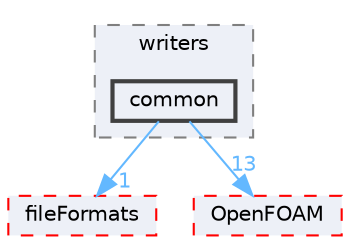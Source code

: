 digraph "src/meshTools/coordSet/writers/common"
{
 // LATEX_PDF_SIZE
  bgcolor="transparent";
  edge [fontname=Helvetica,fontsize=10,labelfontname=Helvetica,labelfontsize=10];
  node [fontname=Helvetica,fontsize=10,shape=box,height=0.2,width=0.4];
  compound=true
  subgraph clusterdir_4f73cdbff3f5f1736580746c135dd6b5 {
    graph [ bgcolor="#edf0f7", pencolor="grey50", label="writers", fontname=Helvetica,fontsize=10 style="filled,dashed", URL="dir_4f73cdbff3f5f1736580746c135dd6b5.html",tooltip=""]
  dir_ad51249f82a9526efd1c489165ecb600 [label="common", fillcolor="#edf0f7", color="grey25", style="filled,bold", URL="dir_ad51249f82a9526efd1c489165ecb600.html",tooltip=""];
  }
  dir_b05602f37bb521a7142c0a3e200b5f35 [label="fileFormats", fillcolor="#edf0f7", color="red", style="filled,dashed", URL="dir_b05602f37bb521a7142c0a3e200b5f35.html",tooltip=""];
  dir_c5473ff19b20e6ec4dfe5c310b3778a8 [label="OpenFOAM", fillcolor="#edf0f7", color="red", style="filled,dashed", URL="dir_c5473ff19b20e6ec4dfe5c310b3778a8.html",tooltip=""];
  dir_ad51249f82a9526efd1c489165ecb600->dir_b05602f37bb521a7142c0a3e200b5f35 [headlabel="1", labeldistance=1.5 headhref="dir_000556_001353.html" href="dir_000556_001353.html" color="steelblue1" fontcolor="steelblue1"];
  dir_ad51249f82a9526efd1c489165ecb600->dir_c5473ff19b20e6ec4dfe5c310b3778a8 [headlabel="13", labeldistance=1.5 headhref="dir_000556_002695.html" href="dir_000556_002695.html" color="steelblue1" fontcolor="steelblue1"];
}
